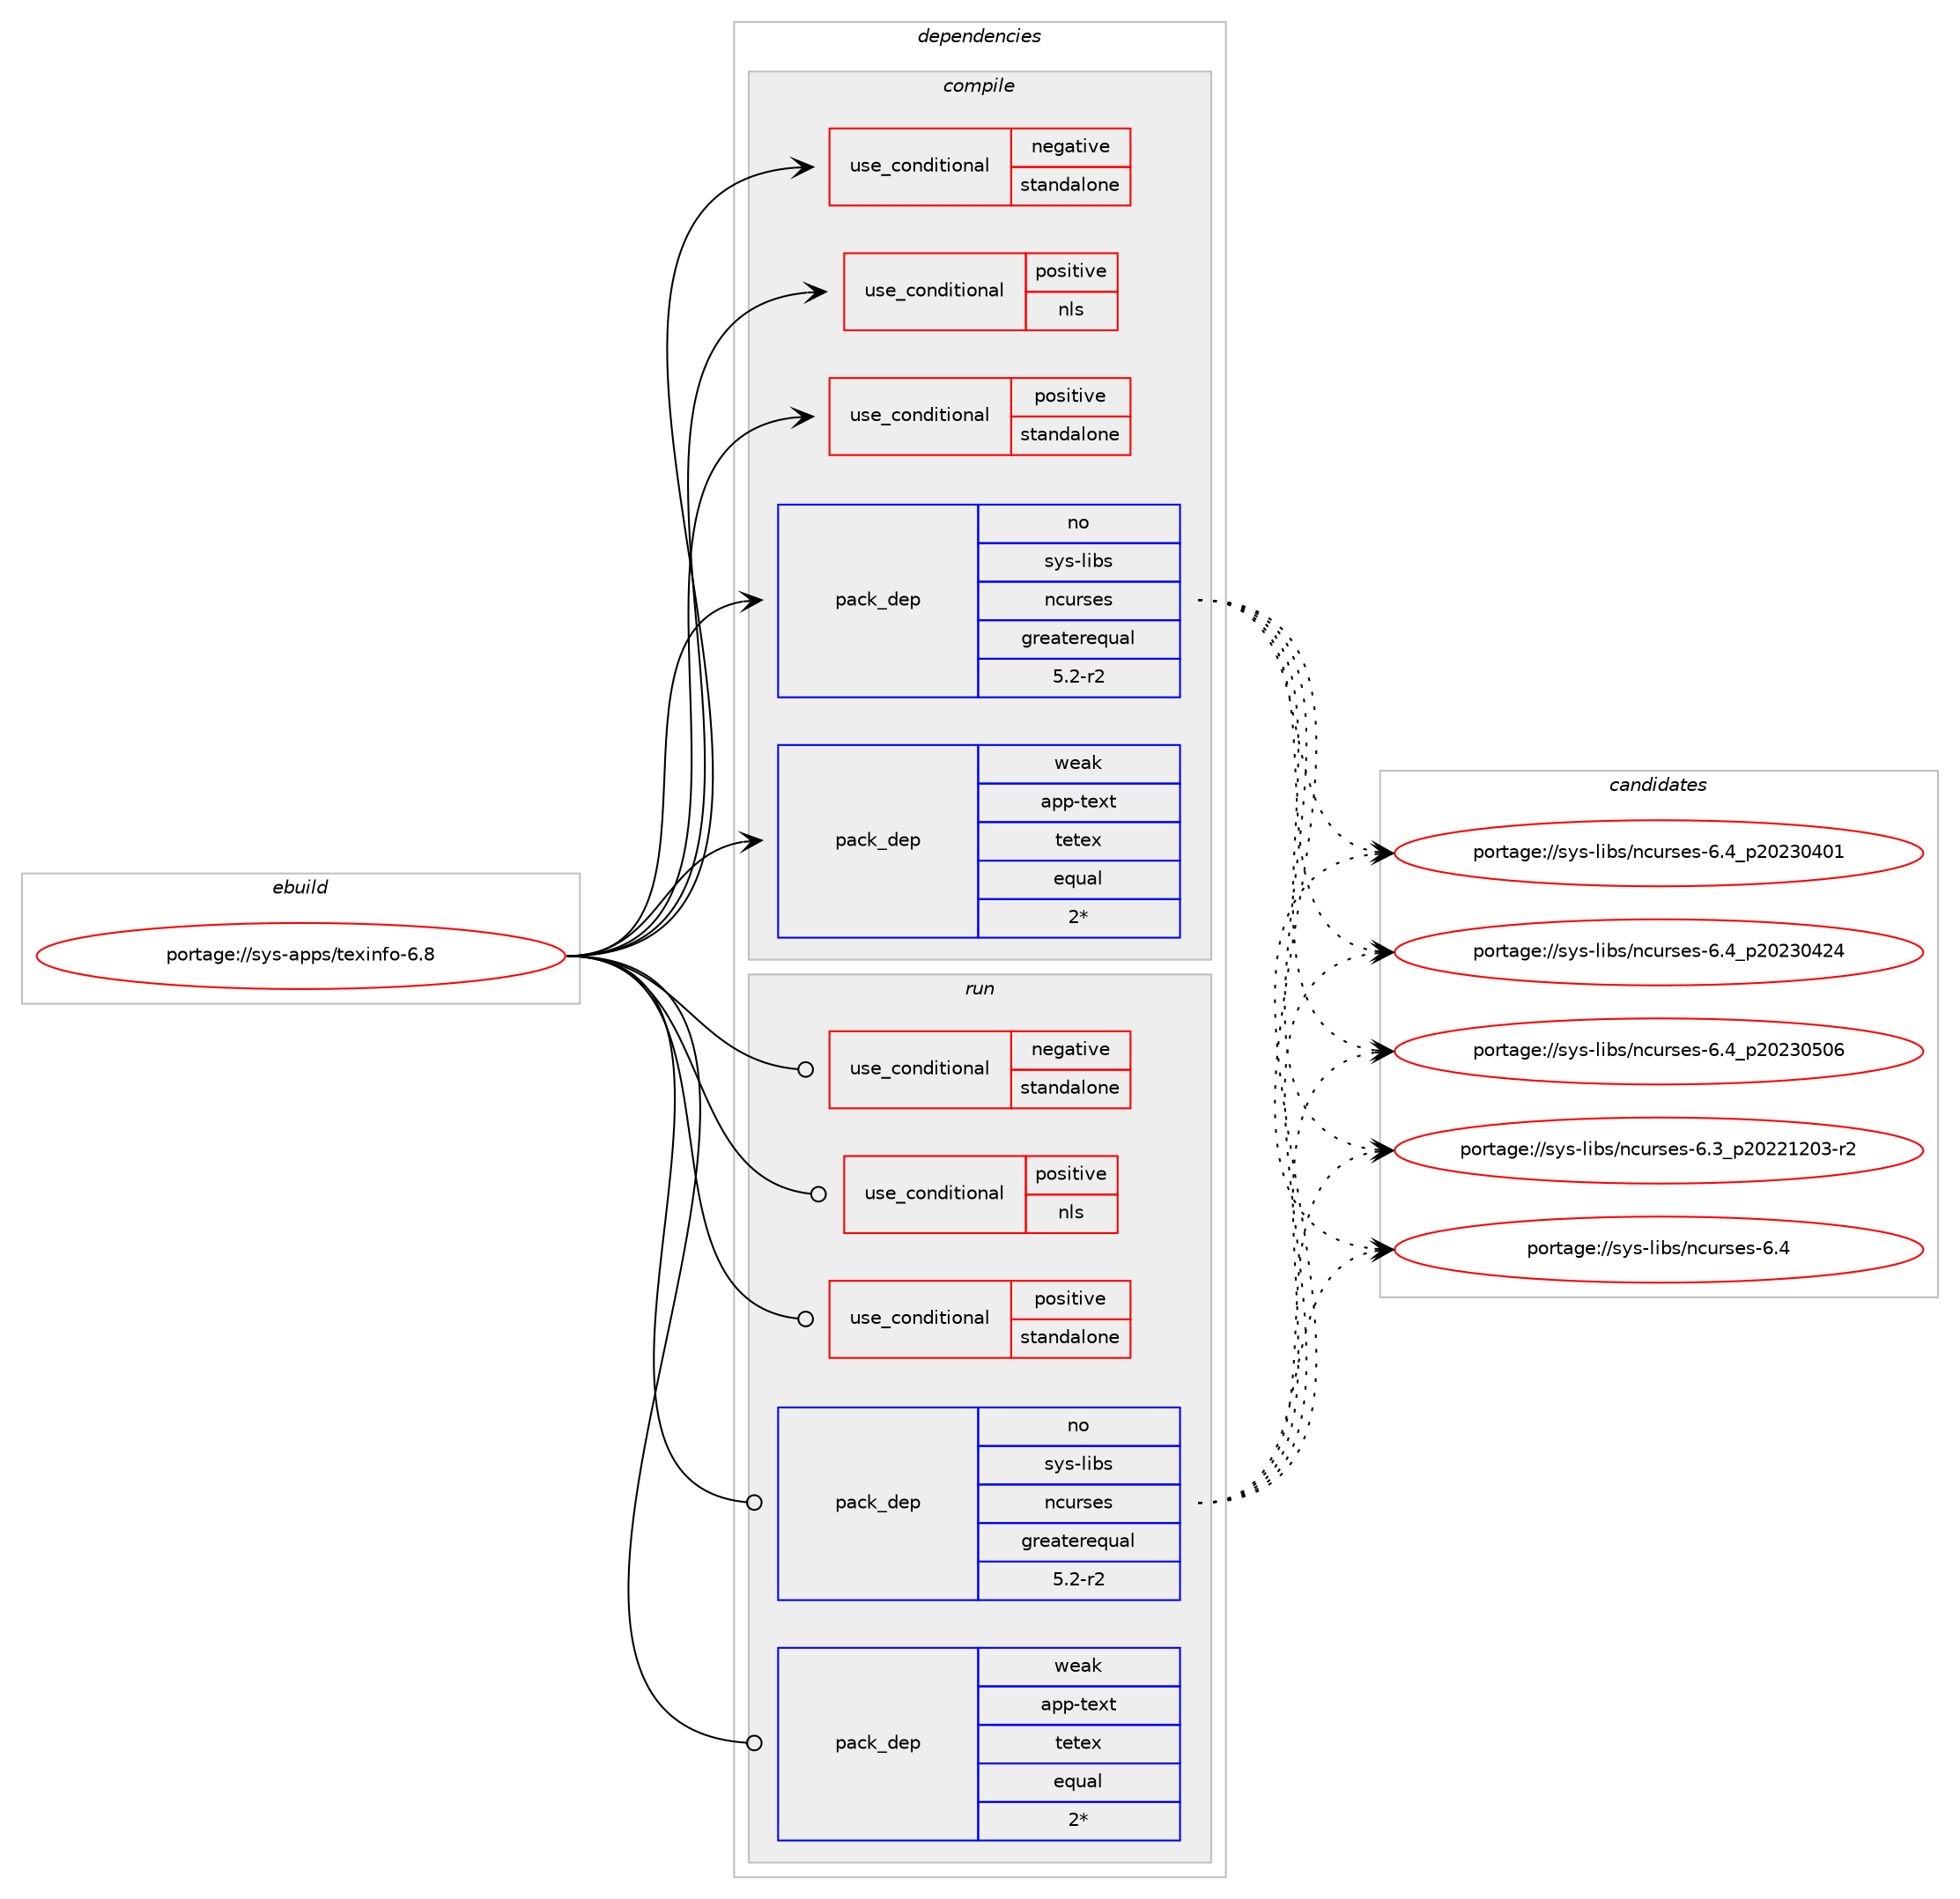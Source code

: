 digraph prolog {

# *************
# Graph options
# *************

newrank=true;
concentrate=true;
compound=true;
graph [rankdir=LR,fontname=Helvetica,fontsize=10,ranksep=1.5];#, ranksep=2.5, nodesep=0.2];
edge  [arrowhead=vee];
node  [fontname=Helvetica,fontsize=10];

# **********
# The ebuild
# **********

subgraph cluster_leftcol {
color=gray;
rank=same;
label=<<i>ebuild</i>>;
id [label="portage://sys-apps/texinfo-6.8", color=red, width=4, href="../sys-apps/texinfo-6.8.svg"];
}

# ****************
# The dependencies
# ****************

subgraph cluster_midcol {
color=gray;
label=<<i>dependencies</i>>;
subgraph cluster_compile {
fillcolor="#eeeeee";
style=filled;
label=<<i>compile</i>>;
subgraph cond668 {
dependency1027 [label=<<TABLE BORDER="0" CELLBORDER="1" CELLSPACING="0" CELLPADDING="4"><TR><TD ROWSPAN="3" CELLPADDING="10">use_conditional</TD></TR><TR><TD>negative</TD></TR><TR><TD>standalone</TD></TR></TABLE>>, shape=none, color=red];
# *** BEGIN UNKNOWN DEPENDENCY TYPE (TODO) ***
# dependency1027 -> package_dependency(portage://sys-apps/texinfo-6.8,install,no,dev-lang,perl,none,[,,],any_same_slot,[])
# *** END UNKNOWN DEPENDENCY TYPE (TODO) ***

}
id:e -> dependency1027:w [weight=20,style="solid",arrowhead="vee"];
subgraph cond669 {
dependency1028 [label=<<TABLE BORDER="0" CELLBORDER="1" CELLSPACING="0" CELLPADDING="4"><TR><TD ROWSPAN="3" CELLPADDING="10">use_conditional</TD></TR><TR><TD>positive</TD></TR><TR><TD>nls</TD></TR></TABLE>>, shape=none, color=red];
# *** BEGIN UNKNOWN DEPENDENCY TYPE (TODO) ***
# dependency1028 -> package_dependency(portage://sys-apps/texinfo-6.8,install,no,virtual,libintl,none,[,,],[],[])
# *** END UNKNOWN DEPENDENCY TYPE (TODO) ***

}
id:e -> dependency1028:w [weight=20,style="solid",arrowhead="vee"];
subgraph cond670 {
dependency1029 [label=<<TABLE BORDER="0" CELLBORDER="1" CELLSPACING="0" CELLPADDING="4"><TR><TD ROWSPAN="3" CELLPADDING="10">use_conditional</TD></TR><TR><TD>positive</TD></TR><TR><TD>standalone</TD></TR></TABLE>>, shape=none, color=red];
# *** BEGIN UNKNOWN DEPENDENCY TYPE (TODO) ***
# dependency1029 -> package_dependency(portage://sys-apps/texinfo-6.8,install,no,dev-lang,perl,none,[,,],[],[])
# *** END UNKNOWN DEPENDENCY TYPE (TODO) ***

}
id:e -> dependency1029:w [weight=20,style="solid",arrowhead="vee"];
subgraph pack348 {
dependency1030 [label=<<TABLE BORDER="0" CELLBORDER="1" CELLSPACING="0" CELLPADDING="4" WIDTH="220"><TR><TD ROWSPAN="6" CELLPADDING="30">pack_dep</TD></TR><TR><TD WIDTH="110">no</TD></TR><TR><TD>sys-libs</TD></TR><TR><TD>ncurses</TD></TR><TR><TD>greaterequal</TD></TR><TR><TD>5.2-r2</TD></TR></TABLE>>, shape=none, color=blue];
}
id:e -> dependency1030:w [weight=20,style="solid",arrowhead="vee"];
subgraph pack349 {
dependency1031 [label=<<TABLE BORDER="0" CELLBORDER="1" CELLSPACING="0" CELLPADDING="4" WIDTH="220"><TR><TD ROWSPAN="6" CELLPADDING="30">pack_dep</TD></TR><TR><TD WIDTH="110">weak</TD></TR><TR><TD>app-text</TD></TR><TR><TD>tetex</TD></TR><TR><TD>equal</TD></TR><TR><TD>2*</TD></TR></TABLE>>, shape=none, color=blue];
}
id:e -> dependency1031:w [weight=20,style="solid",arrowhead="vee"];
}
subgraph cluster_compileandrun {
fillcolor="#eeeeee";
style=filled;
label=<<i>compile and run</i>>;
}
subgraph cluster_run {
fillcolor="#eeeeee";
style=filled;
label=<<i>run</i>>;
subgraph cond671 {
dependency1032 [label=<<TABLE BORDER="0" CELLBORDER="1" CELLSPACING="0" CELLPADDING="4"><TR><TD ROWSPAN="3" CELLPADDING="10">use_conditional</TD></TR><TR><TD>negative</TD></TR><TR><TD>standalone</TD></TR></TABLE>>, shape=none, color=red];
# *** BEGIN UNKNOWN DEPENDENCY TYPE (TODO) ***
# dependency1032 -> package_dependency(portage://sys-apps/texinfo-6.8,run,no,dev-lang,perl,none,[,,],any_same_slot,[])
# *** END UNKNOWN DEPENDENCY TYPE (TODO) ***

}
id:e -> dependency1032:w [weight=20,style="solid",arrowhead="odot"];
subgraph cond672 {
dependency1033 [label=<<TABLE BORDER="0" CELLBORDER="1" CELLSPACING="0" CELLPADDING="4"><TR><TD ROWSPAN="3" CELLPADDING="10">use_conditional</TD></TR><TR><TD>positive</TD></TR><TR><TD>nls</TD></TR></TABLE>>, shape=none, color=red];
# *** BEGIN UNKNOWN DEPENDENCY TYPE (TODO) ***
# dependency1033 -> package_dependency(portage://sys-apps/texinfo-6.8,run,no,virtual,libintl,none,[,,],[],[])
# *** END UNKNOWN DEPENDENCY TYPE (TODO) ***

}
id:e -> dependency1033:w [weight=20,style="solid",arrowhead="odot"];
subgraph cond673 {
dependency1034 [label=<<TABLE BORDER="0" CELLBORDER="1" CELLSPACING="0" CELLPADDING="4"><TR><TD ROWSPAN="3" CELLPADDING="10">use_conditional</TD></TR><TR><TD>positive</TD></TR><TR><TD>standalone</TD></TR></TABLE>>, shape=none, color=red];
# *** BEGIN UNKNOWN DEPENDENCY TYPE (TODO) ***
# dependency1034 -> package_dependency(portage://sys-apps/texinfo-6.8,run,no,dev-lang,perl,none,[,,],[],[])
# *** END UNKNOWN DEPENDENCY TYPE (TODO) ***

}
id:e -> dependency1034:w [weight=20,style="solid",arrowhead="odot"];
subgraph pack350 {
dependency1035 [label=<<TABLE BORDER="0" CELLBORDER="1" CELLSPACING="0" CELLPADDING="4" WIDTH="220"><TR><TD ROWSPAN="6" CELLPADDING="30">pack_dep</TD></TR><TR><TD WIDTH="110">no</TD></TR><TR><TD>sys-libs</TD></TR><TR><TD>ncurses</TD></TR><TR><TD>greaterequal</TD></TR><TR><TD>5.2-r2</TD></TR></TABLE>>, shape=none, color=blue];
}
id:e -> dependency1035:w [weight=20,style="solid",arrowhead="odot"];
subgraph pack351 {
dependency1036 [label=<<TABLE BORDER="0" CELLBORDER="1" CELLSPACING="0" CELLPADDING="4" WIDTH="220"><TR><TD ROWSPAN="6" CELLPADDING="30">pack_dep</TD></TR><TR><TD WIDTH="110">weak</TD></TR><TR><TD>app-text</TD></TR><TR><TD>tetex</TD></TR><TR><TD>equal</TD></TR><TR><TD>2*</TD></TR></TABLE>>, shape=none, color=blue];
}
id:e -> dependency1036:w [weight=20,style="solid",arrowhead="odot"];
}
}

# **************
# The candidates
# **************

subgraph cluster_choices {
rank=same;
color=gray;
label=<<i>candidates</i>>;

subgraph choice348 {
color=black;
nodesep=1;
choice11512111545108105981154711099117114115101115455446519511250485050495048514511450 [label="portage://sys-libs/ncurses-6.3_p20221203-r2", color=red, width=4,href="../sys-libs/ncurses-6.3_p20221203-r2.svg"];
choice1151211154510810598115471109911711411510111545544652 [label="portage://sys-libs/ncurses-6.4", color=red, width=4,href="../sys-libs/ncurses-6.4.svg"];
choice1151211154510810598115471109911711411510111545544652951125048505148524849 [label="portage://sys-libs/ncurses-6.4_p20230401", color=red, width=4,href="../sys-libs/ncurses-6.4_p20230401.svg"];
choice1151211154510810598115471109911711411510111545544652951125048505148525052 [label="portage://sys-libs/ncurses-6.4_p20230424", color=red, width=4,href="../sys-libs/ncurses-6.4_p20230424.svg"];
choice1151211154510810598115471109911711411510111545544652951125048505148534854 [label="portage://sys-libs/ncurses-6.4_p20230506", color=red, width=4,href="../sys-libs/ncurses-6.4_p20230506.svg"];
dependency1030:e -> choice11512111545108105981154711099117114115101115455446519511250485050495048514511450:w [style=dotted,weight="100"];
dependency1030:e -> choice1151211154510810598115471109911711411510111545544652:w [style=dotted,weight="100"];
dependency1030:e -> choice1151211154510810598115471109911711411510111545544652951125048505148524849:w [style=dotted,weight="100"];
dependency1030:e -> choice1151211154510810598115471109911711411510111545544652951125048505148525052:w [style=dotted,weight="100"];
dependency1030:e -> choice1151211154510810598115471109911711411510111545544652951125048505148534854:w [style=dotted,weight="100"];
}
subgraph choice349 {
color=black;
nodesep=1;
}
subgraph choice350 {
color=black;
nodesep=1;
choice11512111545108105981154711099117114115101115455446519511250485050495048514511450 [label="portage://sys-libs/ncurses-6.3_p20221203-r2", color=red, width=4,href="../sys-libs/ncurses-6.3_p20221203-r2.svg"];
choice1151211154510810598115471109911711411510111545544652 [label="portage://sys-libs/ncurses-6.4", color=red, width=4,href="../sys-libs/ncurses-6.4.svg"];
choice1151211154510810598115471109911711411510111545544652951125048505148524849 [label="portage://sys-libs/ncurses-6.4_p20230401", color=red, width=4,href="../sys-libs/ncurses-6.4_p20230401.svg"];
choice1151211154510810598115471109911711411510111545544652951125048505148525052 [label="portage://sys-libs/ncurses-6.4_p20230424", color=red, width=4,href="../sys-libs/ncurses-6.4_p20230424.svg"];
choice1151211154510810598115471109911711411510111545544652951125048505148534854 [label="portage://sys-libs/ncurses-6.4_p20230506", color=red, width=4,href="../sys-libs/ncurses-6.4_p20230506.svg"];
dependency1035:e -> choice11512111545108105981154711099117114115101115455446519511250485050495048514511450:w [style=dotted,weight="100"];
dependency1035:e -> choice1151211154510810598115471109911711411510111545544652:w [style=dotted,weight="100"];
dependency1035:e -> choice1151211154510810598115471109911711411510111545544652951125048505148524849:w [style=dotted,weight="100"];
dependency1035:e -> choice1151211154510810598115471109911711411510111545544652951125048505148525052:w [style=dotted,weight="100"];
dependency1035:e -> choice1151211154510810598115471109911711411510111545544652951125048505148534854:w [style=dotted,weight="100"];
}
subgraph choice351 {
color=black;
nodesep=1;
}
}

}
